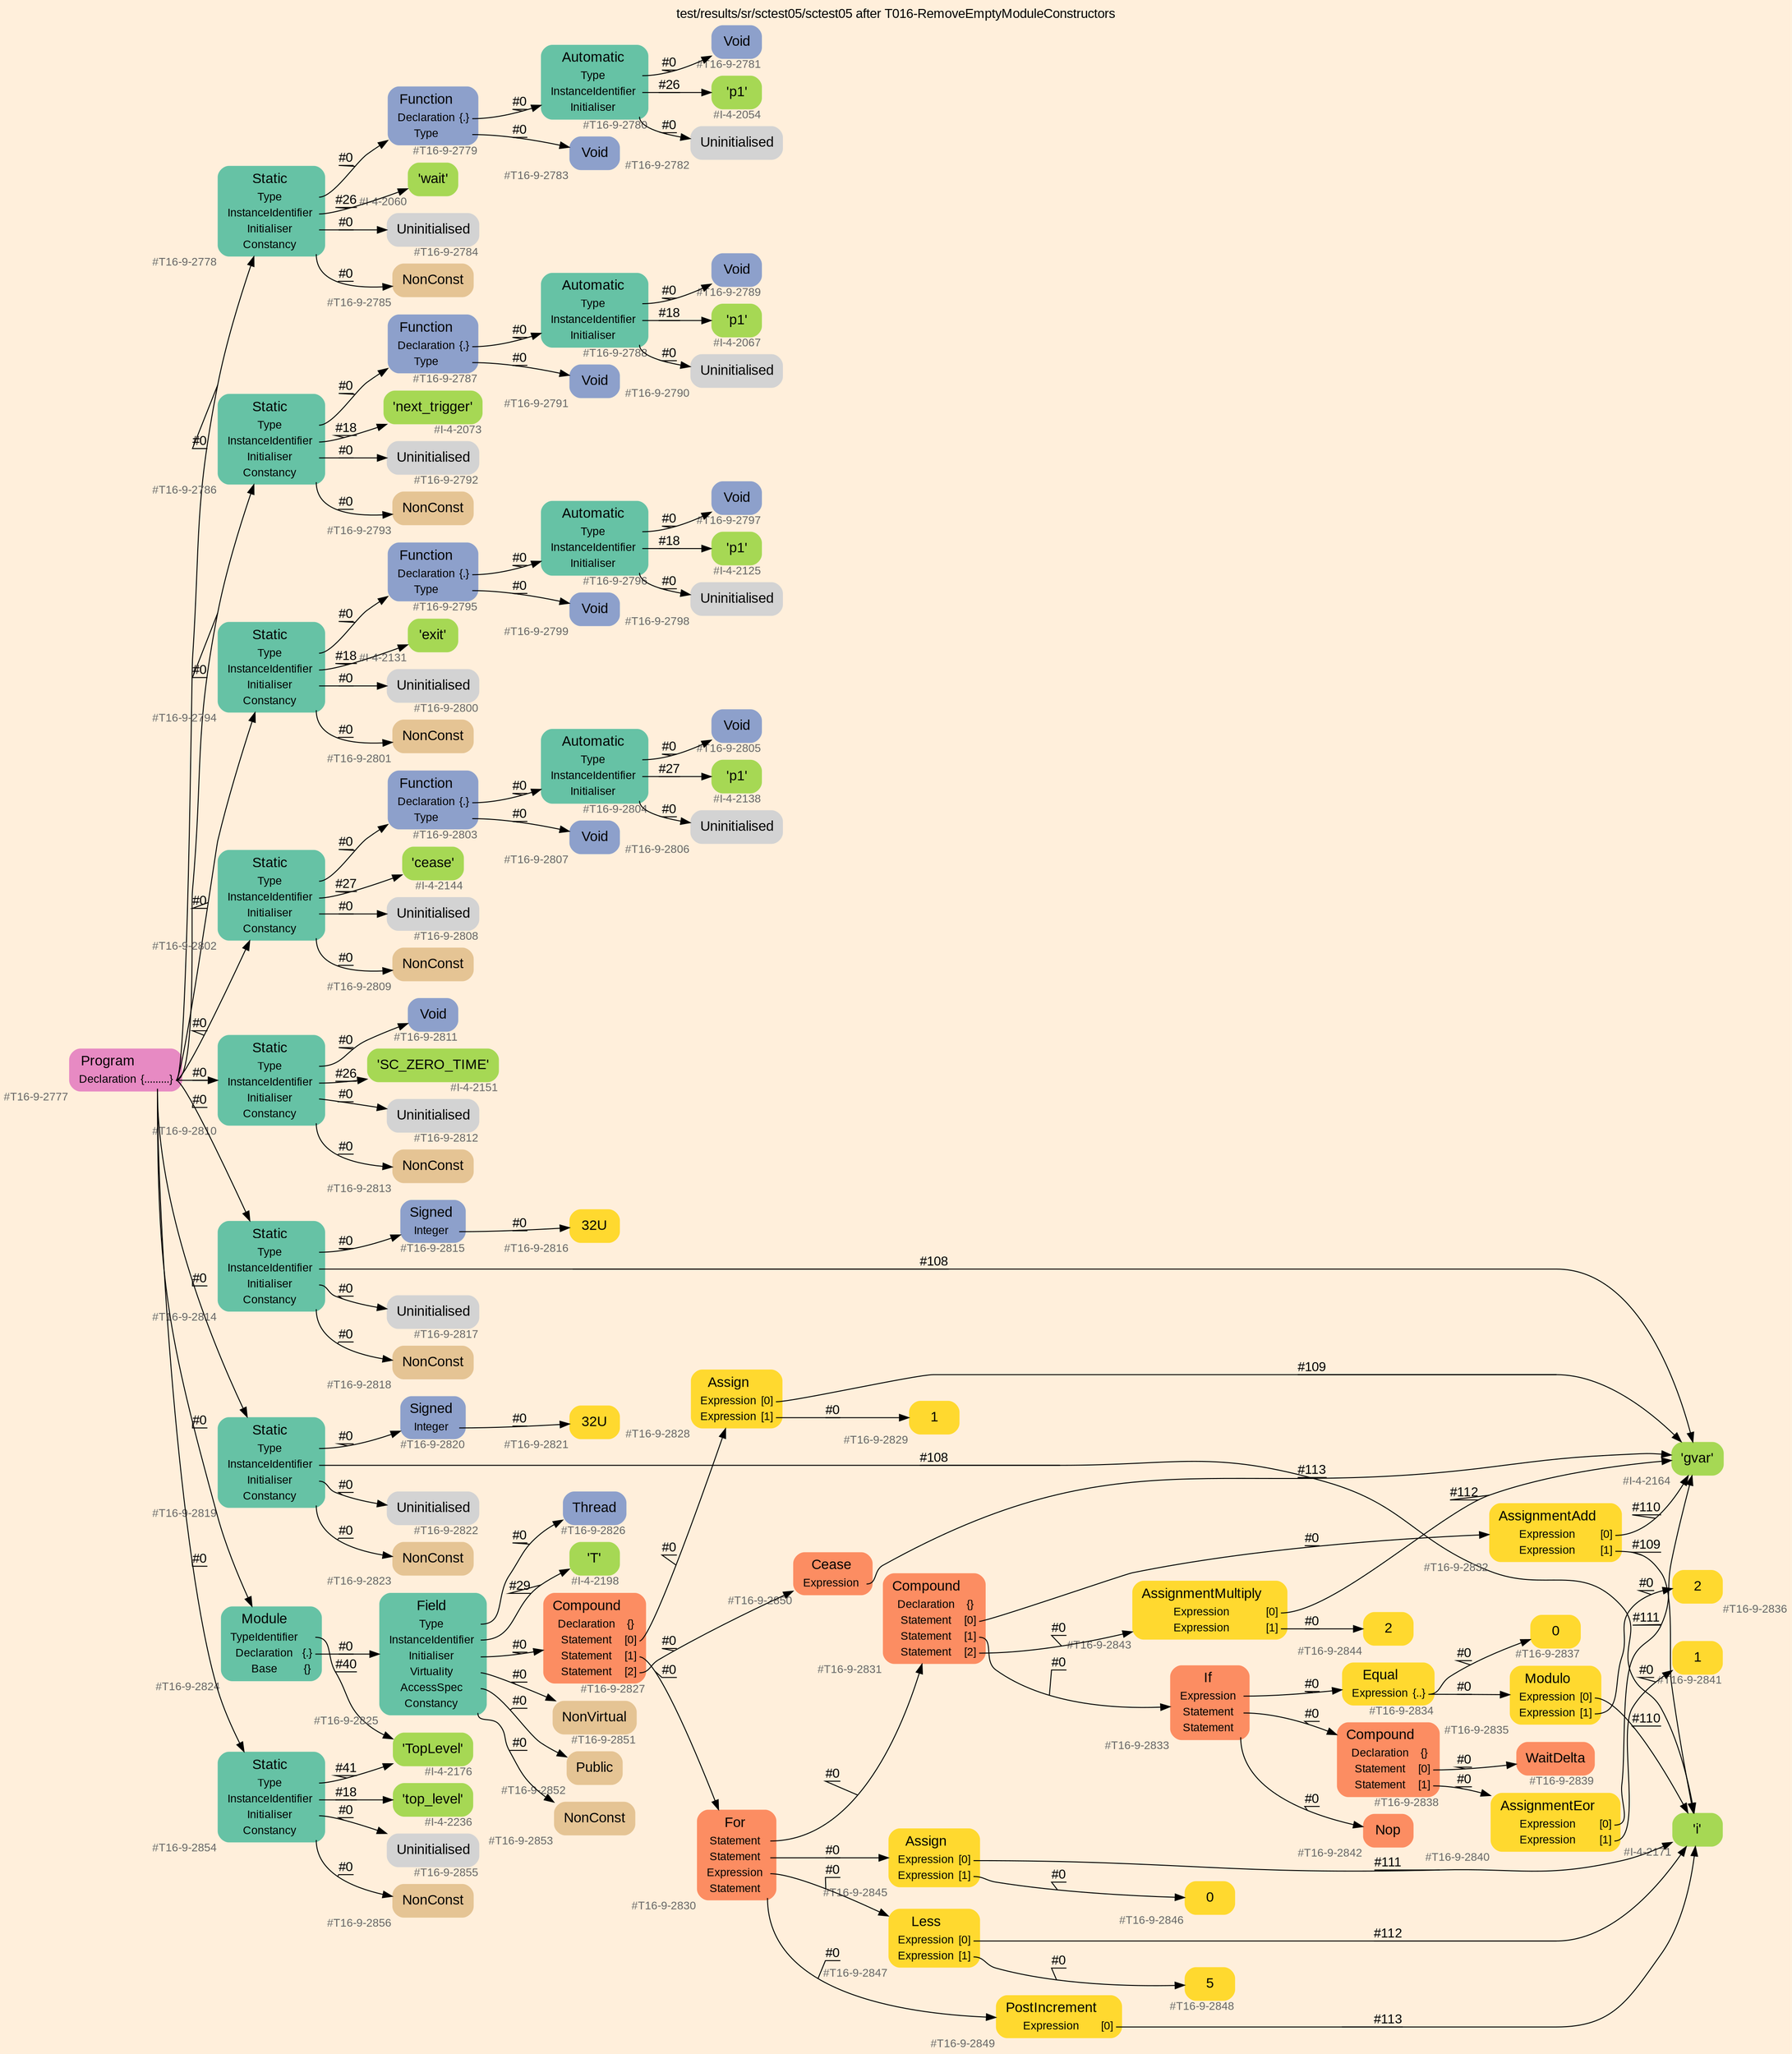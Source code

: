 digraph "test/results/sr/sctest05/sctest05 after T016-RemoveEmptyModuleConstructors" {
label = "test/results/sr/sctest05/sctest05 after T016-RemoveEmptyModuleConstructors"
labelloc = t
graph [
    rankdir = "LR"
    ranksep = 0.3
    bgcolor = antiquewhite1
    color = black
    fontcolor = black
    fontname = "Arial"
];
node [
    fontname = "Arial"
];
edge [
    fontname = "Arial"
];

// -------------------- node figure --------------------
// -------- block #T16-9-2777 ----------
"#T16-9-2777" [
    fillcolor = "/set28/4"
    xlabel = "#T16-9-2777"
    fontsize = "12"
    fontcolor = grey40
    shape = "plaintext"
    label = <<TABLE BORDER="0" CELLBORDER="0" CELLSPACING="0">
     <TR><TD><FONT COLOR="black" POINT-SIZE="15">Program</FONT></TD></TR>
     <TR><TD><FONT COLOR="black" POINT-SIZE="12">Declaration</FONT></TD><TD PORT="port0"><FONT COLOR="black" POINT-SIZE="12">{.........}</FONT></TD></TR>
    </TABLE>>
    style = "rounded,filled"
];

// -------- block #T16-9-2778 ----------
"#T16-9-2778" [
    fillcolor = "/set28/1"
    xlabel = "#T16-9-2778"
    fontsize = "12"
    fontcolor = grey40
    shape = "plaintext"
    label = <<TABLE BORDER="0" CELLBORDER="0" CELLSPACING="0">
     <TR><TD><FONT COLOR="black" POINT-SIZE="15">Static</FONT></TD></TR>
     <TR><TD><FONT COLOR="black" POINT-SIZE="12">Type</FONT></TD><TD PORT="port0"></TD></TR>
     <TR><TD><FONT COLOR="black" POINT-SIZE="12">InstanceIdentifier</FONT></TD><TD PORT="port1"></TD></TR>
     <TR><TD><FONT COLOR="black" POINT-SIZE="12">Initialiser</FONT></TD><TD PORT="port2"></TD></TR>
     <TR><TD><FONT COLOR="black" POINT-SIZE="12">Constancy</FONT></TD><TD PORT="port3"></TD></TR>
    </TABLE>>
    style = "rounded,filled"
];

// -------- block #T16-9-2779 ----------
"#T16-9-2779" [
    fillcolor = "/set28/3"
    xlabel = "#T16-9-2779"
    fontsize = "12"
    fontcolor = grey40
    shape = "plaintext"
    label = <<TABLE BORDER="0" CELLBORDER="0" CELLSPACING="0">
     <TR><TD><FONT COLOR="black" POINT-SIZE="15">Function</FONT></TD></TR>
     <TR><TD><FONT COLOR="black" POINT-SIZE="12">Declaration</FONT></TD><TD PORT="port0"><FONT COLOR="black" POINT-SIZE="12">{.}</FONT></TD></TR>
     <TR><TD><FONT COLOR="black" POINT-SIZE="12">Type</FONT></TD><TD PORT="port1"></TD></TR>
    </TABLE>>
    style = "rounded,filled"
];

// -------- block #T16-9-2780 ----------
"#T16-9-2780" [
    fillcolor = "/set28/1"
    xlabel = "#T16-9-2780"
    fontsize = "12"
    fontcolor = grey40
    shape = "plaintext"
    label = <<TABLE BORDER="0" CELLBORDER="0" CELLSPACING="0">
     <TR><TD><FONT COLOR="black" POINT-SIZE="15">Automatic</FONT></TD></TR>
     <TR><TD><FONT COLOR="black" POINT-SIZE="12">Type</FONT></TD><TD PORT="port0"></TD></TR>
     <TR><TD><FONT COLOR="black" POINT-SIZE="12">InstanceIdentifier</FONT></TD><TD PORT="port1"></TD></TR>
     <TR><TD><FONT COLOR="black" POINT-SIZE="12">Initialiser</FONT></TD><TD PORT="port2"></TD></TR>
    </TABLE>>
    style = "rounded,filled"
];

// -------- block #T16-9-2781 ----------
"#T16-9-2781" [
    fillcolor = "/set28/3"
    xlabel = "#T16-9-2781"
    fontsize = "12"
    fontcolor = grey40
    shape = "plaintext"
    label = <<TABLE BORDER="0" CELLBORDER="0" CELLSPACING="0">
     <TR><TD><FONT COLOR="black" POINT-SIZE="15">Void</FONT></TD></TR>
    </TABLE>>
    style = "rounded,filled"
];

// -------- block #I-4-2054 ----------
"#I-4-2054" [
    fillcolor = "/set28/5"
    xlabel = "#I-4-2054"
    fontsize = "12"
    fontcolor = grey40
    shape = "plaintext"
    label = <<TABLE BORDER="0" CELLBORDER="0" CELLSPACING="0">
     <TR><TD><FONT COLOR="black" POINT-SIZE="15">'p1'</FONT></TD></TR>
    </TABLE>>
    style = "rounded,filled"
];

// -------- block #T16-9-2782 ----------
"#T16-9-2782" [
    xlabel = "#T16-9-2782"
    fontsize = "12"
    fontcolor = grey40
    shape = "plaintext"
    label = <<TABLE BORDER="0" CELLBORDER="0" CELLSPACING="0">
     <TR><TD><FONT COLOR="black" POINT-SIZE="15">Uninitialised</FONT></TD></TR>
    </TABLE>>
    style = "rounded,filled"
];

// -------- block #T16-9-2783 ----------
"#T16-9-2783" [
    fillcolor = "/set28/3"
    xlabel = "#T16-9-2783"
    fontsize = "12"
    fontcolor = grey40
    shape = "plaintext"
    label = <<TABLE BORDER="0" CELLBORDER="0" CELLSPACING="0">
     <TR><TD><FONT COLOR="black" POINT-SIZE="15">Void</FONT></TD></TR>
    </TABLE>>
    style = "rounded,filled"
];

// -------- block #I-4-2060 ----------
"#I-4-2060" [
    fillcolor = "/set28/5"
    xlabel = "#I-4-2060"
    fontsize = "12"
    fontcolor = grey40
    shape = "plaintext"
    label = <<TABLE BORDER="0" CELLBORDER="0" CELLSPACING="0">
     <TR><TD><FONT COLOR="black" POINT-SIZE="15">'wait'</FONT></TD></TR>
    </TABLE>>
    style = "rounded,filled"
];

// -------- block #T16-9-2784 ----------
"#T16-9-2784" [
    xlabel = "#T16-9-2784"
    fontsize = "12"
    fontcolor = grey40
    shape = "plaintext"
    label = <<TABLE BORDER="0" CELLBORDER="0" CELLSPACING="0">
     <TR><TD><FONT COLOR="black" POINT-SIZE="15">Uninitialised</FONT></TD></TR>
    </TABLE>>
    style = "rounded,filled"
];

// -------- block #T16-9-2785 ----------
"#T16-9-2785" [
    fillcolor = "/set28/7"
    xlabel = "#T16-9-2785"
    fontsize = "12"
    fontcolor = grey40
    shape = "plaintext"
    label = <<TABLE BORDER="0" CELLBORDER="0" CELLSPACING="0">
     <TR><TD><FONT COLOR="black" POINT-SIZE="15">NonConst</FONT></TD></TR>
    </TABLE>>
    style = "rounded,filled"
];

// -------- block #T16-9-2786 ----------
"#T16-9-2786" [
    fillcolor = "/set28/1"
    xlabel = "#T16-9-2786"
    fontsize = "12"
    fontcolor = grey40
    shape = "plaintext"
    label = <<TABLE BORDER="0" CELLBORDER="0" CELLSPACING="0">
     <TR><TD><FONT COLOR="black" POINT-SIZE="15">Static</FONT></TD></TR>
     <TR><TD><FONT COLOR="black" POINT-SIZE="12">Type</FONT></TD><TD PORT="port0"></TD></TR>
     <TR><TD><FONT COLOR="black" POINT-SIZE="12">InstanceIdentifier</FONT></TD><TD PORT="port1"></TD></TR>
     <TR><TD><FONT COLOR="black" POINT-SIZE="12">Initialiser</FONT></TD><TD PORT="port2"></TD></TR>
     <TR><TD><FONT COLOR="black" POINT-SIZE="12">Constancy</FONT></TD><TD PORT="port3"></TD></TR>
    </TABLE>>
    style = "rounded,filled"
];

// -------- block #T16-9-2787 ----------
"#T16-9-2787" [
    fillcolor = "/set28/3"
    xlabel = "#T16-9-2787"
    fontsize = "12"
    fontcolor = grey40
    shape = "plaintext"
    label = <<TABLE BORDER="0" CELLBORDER="0" CELLSPACING="0">
     <TR><TD><FONT COLOR="black" POINT-SIZE="15">Function</FONT></TD></TR>
     <TR><TD><FONT COLOR="black" POINT-SIZE="12">Declaration</FONT></TD><TD PORT="port0"><FONT COLOR="black" POINT-SIZE="12">{.}</FONT></TD></TR>
     <TR><TD><FONT COLOR="black" POINT-SIZE="12">Type</FONT></TD><TD PORT="port1"></TD></TR>
    </TABLE>>
    style = "rounded,filled"
];

// -------- block #T16-9-2788 ----------
"#T16-9-2788" [
    fillcolor = "/set28/1"
    xlabel = "#T16-9-2788"
    fontsize = "12"
    fontcolor = grey40
    shape = "plaintext"
    label = <<TABLE BORDER="0" CELLBORDER="0" CELLSPACING="0">
     <TR><TD><FONT COLOR="black" POINT-SIZE="15">Automatic</FONT></TD></TR>
     <TR><TD><FONT COLOR="black" POINT-SIZE="12">Type</FONT></TD><TD PORT="port0"></TD></TR>
     <TR><TD><FONT COLOR="black" POINT-SIZE="12">InstanceIdentifier</FONT></TD><TD PORT="port1"></TD></TR>
     <TR><TD><FONT COLOR="black" POINT-SIZE="12">Initialiser</FONT></TD><TD PORT="port2"></TD></TR>
    </TABLE>>
    style = "rounded,filled"
];

// -------- block #T16-9-2789 ----------
"#T16-9-2789" [
    fillcolor = "/set28/3"
    xlabel = "#T16-9-2789"
    fontsize = "12"
    fontcolor = grey40
    shape = "plaintext"
    label = <<TABLE BORDER="0" CELLBORDER="0" CELLSPACING="0">
     <TR><TD><FONT COLOR="black" POINT-SIZE="15">Void</FONT></TD></TR>
    </TABLE>>
    style = "rounded,filled"
];

// -------- block #I-4-2067 ----------
"#I-4-2067" [
    fillcolor = "/set28/5"
    xlabel = "#I-4-2067"
    fontsize = "12"
    fontcolor = grey40
    shape = "plaintext"
    label = <<TABLE BORDER="0" CELLBORDER="0" CELLSPACING="0">
     <TR><TD><FONT COLOR="black" POINT-SIZE="15">'p1'</FONT></TD></TR>
    </TABLE>>
    style = "rounded,filled"
];

// -------- block #T16-9-2790 ----------
"#T16-9-2790" [
    xlabel = "#T16-9-2790"
    fontsize = "12"
    fontcolor = grey40
    shape = "plaintext"
    label = <<TABLE BORDER="0" CELLBORDER="0" CELLSPACING="0">
     <TR><TD><FONT COLOR="black" POINT-SIZE="15">Uninitialised</FONT></TD></TR>
    </TABLE>>
    style = "rounded,filled"
];

// -------- block #T16-9-2791 ----------
"#T16-9-2791" [
    fillcolor = "/set28/3"
    xlabel = "#T16-9-2791"
    fontsize = "12"
    fontcolor = grey40
    shape = "plaintext"
    label = <<TABLE BORDER="0" CELLBORDER="0" CELLSPACING="0">
     <TR><TD><FONT COLOR="black" POINT-SIZE="15">Void</FONT></TD></TR>
    </TABLE>>
    style = "rounded,filled"
];

// -------- block #I-4-2073 ----------
"#I-4-2073" [
    fillcolor = "/set28/5"
    xlabel = "#I-4-2073"
    fontsize = "12"
    fontcolor = grey40
    shape = "plaintext"
    label = <<TABLE BORDER="0" CELLBORDER="0" CELLSPACING="0">
     <TR><TD><FONT COLOR="black" POINT-SIZE="15">'next_trigger'</FONT></TD></TR>
    </TABLE>>
    style = "rounded,filled"
];

// -------- block #T16-9-2792 ----------
"#T16-9-2792" [
    xlabel = "#T16-9-2792"
    fontsize = "12"
    fontcolor = grey40
    shape = "plaintext"
    label = <<TABLE BORDER="0" CELLBORDER="0" CELLSPACING="0">
     <TR><TD><FONT COLOR="black" POINT-SIZE="15">Uninitialised</FONT></TD></TR>
    </TABLE>>
    style = "rounded,filled"
];

// -------- block #T16-9-2793 ----------
"#T16-9-2793" [
    fillcolor = "/set28/7"
    xlabel = "#T16-9-2793"
    fontsize = "12"
    fontcolor = grey40
    shape = "plaintext"
    label = <<TABLE BORDER="0" CELLBORDER="0" CELLSPACING="0">
     <TR><TD><FONT COLOR="black" POINT-SIZE="15">NonConst</FONT></TD></TR>
    </TABLE>>
    style = "rounded,filled"
];

// -------- block #T16-9-2794 ----------
"#T16-9-2794" [
    fillcolor = "/set28/1"
    xlabel = "#T16-9-2794"
    fontsize = "12"
    fontcolor = grey40
    shape = "plaintext"
    label = <<TABLE BORDER="0" CELLBORDER="0" CELLSPACING="0">
     <TR><TD><FONT COLOR="black" POINT-SIZE="15">Static</FONT></TD></TR>
     <TR><TD><FONT COLOR="black" POINT-SIZE="12">Type</FONT></TD><TD PORT="port0"></TD></TR>
     <TR><TD><FONT COLOR="black" POINT-SIZE="12">InstanceIdentifier</FONT></TD><TD PORT="port1"></TD></TR>
     <TR><TD><FONT COLOR="black" POINT-SIZE="12">Initialiser</FONT></TD><TD PORT="port2"></TD></TR>
     <TR><TD><FONT COLOR="black" POINT-SIZE="12">Constancy</FONT></TD><TD PORT="port3"></TD></TR>
    </TABLE>>
    style = "rounded,filled"
];

// -------- block #T16-9-2795 ----------
"#T16-9-2795" [
    fillcolor = "/set28/3"
    xlabel = "#T16-9-2795"
    fontsize = "12"
    fontcolor = grey40
    shape = "plaintext"
    label = <<TABLE BORDER="0" CELLBORDER="0" CELLSPACING="0">
     <TR><TD><FONT COLOR="black" POINT-SIZE="15">Function</FONT></TD></TR>
     <TR><TD><FONT COLOR="black" POINT-SIZE="12">Declaration</FONT></TD><TD PORT="port0"><FONT COLOR="black" POINT-SIZE="12">{.}</FONT></TD></TR>
     <TR><TD><FONT COLOR="black" POINT-SIZE="12">Type</FONT></TD><TD PORT="port1"></TD></TR>
    </TABLE>>
    style = "rounded,filled"
];

// -------- block #T16-9-2796 ----------
"#T16-9-2796" [
    fillcolor = "/set28/1"
    xlabel = "#T16-9-2796"
    fontsize = "12"
    fontcolor = grey40
    shape = "plaintext"
    label = <<TABLE BORDER="0" CELLBORDER="0" CELLSPACING="0">
     <TR><TD><FONT COLOR="black" POINT-SIZE="15">Automatic</FONT></TD></TR>
     <TR><TD><FONT COLOR="black" POINT-SIZE="12">Type</FONT></TD><TD PORT="port0"></TD></TR>
     <TR><TD><FONT COLOR="black" POINT-SIZE="12">InstanceIdentifier</FONT></TD><TD PORT="port1"></TD></TR>
     <TR><TD><FONT COLOR="black" POINT-SIZE="12">Initialiser</FONT></TD><TD PORT="port2"></TD></TR>
    </TABLE>>
    style = "rounded,filled"
];

// -------- block #T16-9-2797 ----------
"#T16-9-2797" [
    fillcolor = "/set28/3"
    xlabel = "#T16-9-2797"
    fontsize = "12"
    fontcolor = grey40
    shape = "plaintext"
    label = <<TABLE BORDER="0" CELLBORDER="0" CELLSPACING="0">
     <TR><TD><FONT COLOR="black" POINT-SIZE="15">Void</FONT></TD></TR>
    </TABLE>>
    style = "rounded,filled"
];

// -------- block #I-4-2125 ----------
"#I-4-2125" [
    fillcolor = "/set28/5"
    xlabel = "#I-4-2125"
    fontsize = "12"
    fontcolor = grey40
    shape = "plaintext"
    label = <<TABLE BORDER="0" CELLBORDER="0" CELLSPACING="0">
     <TR><TD><FONT COLOR="black" POINT-SIZE="15">'p1'</FONT></TD></TR>
    </TABLE>>
    style = "rounded,filled"
];

// -------- block #T16-9-2798 ----------
"#T16-9-2798" [
    xlabel = "#T16-9-2798"
    fontsize = "12"
    fontcolor = grey40
    shape = "plaintext"
    label = <<TABLE BORDER="0" CELLBORDER="0" CELLSPACING="0">
     <TR><TD><FONT COLOR="black" POINT-SIZE="15">Uninitialised</FONT></TD></TR>
    </TABLE>>
    style = "rounded,filled"
];

// -------- block #T16-9-2799 ----------
"#T16-9-2799" [
    fillcolor = "/set28/3"
    xlabel = "#T16-9-2799"
    fontsize = "12"
    fontcolor = grey40
    shape = "plaintext"
    label = <<TABLE BORDER="0" CELLBORDER="0" CELLSPACING="0">
     <TR><TD><FONT COLOR="black" POINT-SIZE="15">Void</FONT></TD></TR>
    </TABLE>>
    style = "rounded,filled"
];

// -------- block #I-4-2131 ----------
"#I-4-2131" [
    fillcolor = "/set28/5"
    xlabel = "#I-4-2131"
    fontsize = "12"
    fontcolor = grey40
    shape = "plaintext"
    label = <<TABLE BORDER="0" CELLBORDER="0" CELLSPACING="0">
     <TR><TD><FONT COLOR="black" POINT-SIZE="15">'exit'</FONT></TD></TR>
    </TABLE>>
    style = "rounded,filled"
];

// -------- block #T16-9-2800 ----------
"#T16-9-2800" [
    xlabel = "#T16-9-2800"
    fontsize = "12"
    fontcolor = grey40
    shape = "plaintext"
    label = <<TABLE BORDER="0" CELLBORDER="0" CELLSPACING="0">
     <TR><TD><FONT COLOR="black" POINT-SIZE="15">Uninitialised</FONT></TD></TR>
    </TABLE>>
    style = "rounded,filled"
];

// -------- block #T16-9-2801 ----------
"#T16-9-2801" [
    fillcolor = "/set28/7"
    xlabel = "#T16-9-2801"
    fontsize = "12"
    fontcolor = grey40
    shape = "plaintext"
    label = <<TABLE BORDER="0" CELLBORDER="0" CELLSPACING="0">
     <TR><TD><FONT COLOR="black" POINT-SIZE="15">NonConst</FONT></TD></TR>
    </TABLE>>
    style = "rounded,filled"
];

// -------- block #T16-9-2802 ----------
"#T16-9-2802" [
    fillcolor = "/set28/1"
    xlabel = "#T16-9-2802"
    fontsize = "12"
    fontcolor = grey40
    shape = "plaintext"
    label = <<TABLE BORDER="0" CELLBORDER="0" CELLSPACING="0">
     <TR><TD><FONT COLOR="black" POINT-SIZE="15">Static</FONT></TD></TR>
     <TR><TD><FONT COLOR="black" POINT-SIZE="12">Type</FONT></TD><TD PORT="port0"></TD></TR>
     <TR><TD><FONT COLOR="black" POINT-SIZE="12">InstanceIdentifier</FONT></TD><TD PORT="port1"></TD></TR>
     <TR><TD><FONT COLOR="black" POINT-SIZE="12">Initialiser</FONT></TD><TD PORT="port2"></TD></TR>
     <TR><TD><FONT COLOR="black" POINT-SIZE="12">Constancy</FONT></TD><TD PORT="port3"></TD></TR>
    </TABLE>>
    style = "rounded,filled"
];

// -------- block #T16-9-2803 ----------
"#T16-9-2803" [
    fillcolor = "/set28/3"
    xlabel = "#T16-9-2803"
    fontsize = "12"
    fontcolor = grey40
    shape = "plaintext"
    label = <<TABLE BORDER="0" CELLBORDER="0" CELLSPACING="0">
     <TR><TD><FONT COLOR="black" POINT-SIZE="15">Function</FONT></TD></TR>
     <TR><TD><FONT COLOR="black" POINT-SIZE="12">Declaration</FONT></TD><TD PORT="port0"><FONT COLOR="black" POINT-SIZE="12">{.}</FONT></TD></TR>
     <TR><TD><FONT COLOR="black" POINT-SIZE="12">Type</FONT></TD><TD PORT="port1"></TD></TR>
    </TABLE>>
    style = "rounded,filled"
];

// -------- block #T16-9-2804 ----------
"#T16-9-2804" [
    fillcolor = "/set28/1"
    xlabel = "#T16-9-2804"
    fontsize = "12"
    fontcolor = grey40
    shape = "plaintext"
    label = <<TABLE BORDER="0" CELLBORDER="0" CELLSPACING="0">
     <TR><TD><FONT COLOR="black" POINT-SIZE="15">Automatic</FONT></TD></TR>
     <TR><TD><FONT COLOR="black" POINT-SIZE="12">Type</FONT></TD><TD PORT="port0"></TD></TR>
     <TR><TD><FONT COLOR="black" POINT-SIZE="12">InstanceIdentifier</FONT></TD><TD PORT="port1"></TD></TR>
     <TR><TD><FONT COLOR="black" POINT-SIZE="12">Initialiser</FONT></TD><TD PORT="port2"></TD></TR>
    </TABLE>>
    style = "rounded,filled"
];

// -------- block #T16-9-2805 ----------
"#T16-9-2805" [
    fillcolor = "/set28/3"
    xlabel = "#T16-9-2805"
    fontsize = "12"
    fontcolor = grey40
    shape = "plaintext"
    label = <<TABLE BORDER="0" CELLBORDER="0" CELLSPACING="0">
     <TR><TD><FONT COLOR="black" POINT-SIZE="15">Void</FONT></TD></TR>
    </TABLE>>
    style = "rounded,filled"
];

// -------- block #I-4-2138 ----------
"#I-4-2138" [
    fillcolor = "/set28/5"
    xlabel = "#I-4-2138"
    fontsize = "12"
    fontcolor = grey40
    shape = "plaintext"
    label = <<TABLE BORDER="0" CELLBORDER="0" CELLSPACING="0">
     <TR><TD><FONT COLOR="black" POINT-SIZE="15">'p1'</FONT></TD></TR>
    </TABLE>>
    style = "rounded,filled"
];

// -------- block #T16-9-2806 ----------
"#T16-9-2806" [
    xlabel = "#T16-9-2806"
    fontsize = "12"
    fontcolor = grey40
    shape = "plaintext"
    label = <<TABLE BORDER="0" CELLBORDER="0" CELLSPACING="0">
     <TR><TD><FONT COLOR="black" POINT-SIZE="15">Uninitialised</FONT></TD></TR>
    </TABLE>>
    style = "rounded,filled"
];

// -------- block #T16-9-2807 ----------
"#T16-9-2807" [
    fillcolor = "/set28/3"
    xlabel = "#T16-9-2807"
    fontsize = "12"
    fontcolor = grey40
    shape = "plaintext"
    label = <<TABLE BORDER="0" CELLBORDER="0" CELLSPACING="0">
     <TR><TD><FONT COLOR="black" POINT-SIZE="15">Void</FONT></TD></TR>
    </TABLE>>
    style = "rounded,filled"
];

// -------- block #I-4-2144 ----------
"#I-4-2144" [
    fillcolor = "/set28/5"
    xlabel = "#I-4-2144"
    fontsize = "12"
    fontcolor = grey40
    shape = "plaintext"
    label = <<TABLE BORDER="0" CELLBORDER="0" CELLSPACING="0">
     <TR><TD><FONT COLOR="black" POINT-SIZE="15">'cease'</FONT></TD></TR>
    </TABLE>>
    style = "rounded,filled"
];

// -------- block #T16-9-2808 ----------
"#T16-9-2808" [
    xlabel = "#T16-9-2808"
    fontsize = "12"
    fontcolor = grey40
    shape = "plaintext"
    label = <<TABLE BORDER="0" CELLBORDER="0" CELLSPACING="0">
     <TR><TD><FONT COLOR="black" POINT-SIZE="15">Uninitialised</FONT></TD></TR>
    </TABLE>>
    style = "rounded,filled"
];

// -------- block #T16-9-2809 ----------
"#T16-9-2809" [
    fillcolor = "/set28/7"
    xlabel = "#T16-9-2809"
    fontsize = "12"
    fontcolor = grey40
    shape = "plaintext"
    label = <<TABLE BORDER="0" CELLBORDER="0" CELLSPACING="0">
     <TR><TD><FONT COLOR="black" POINT-SIZE="15">NonConst</FONT></TD></TR>
    </TABLE>>
    style = "rounded,filled"
];

// -------- block #T16-9-2810 ----------
"#T16-9-2810" [
    fillcolor = "/set28/1"
    xlabel = "#T16-9-2810"
    fontsize = "12"
    fontcolor = grey40
    shape = "plaintext"
    label = <<TABLE BORDER="0" CELLBORDER="0" CELLSPACING="0">
     <TR><TD><FONT COLOR="black" POINT-SIZE="15">Static</FONT></TD></TR>
     <TR><TD><FONT COLOR="black" POINT-SIZE="12">Type</FONT></TD><TD PORT="port0"></TD></TR>
     <TR><TD><FONT COLOR="black" POINT-SIZE="12">InstanceIdentifier</FONT></TD><TD PORT="port1"></TD></TR>
     <TR><TD><FONT COLOR="black" POINT-SIZE="12">Initialiser</FONT></TD><TD PORT="port2"></TD></TR>
     <TR><TD><FONT COLOR="black" POINT-SIZE="12">Constancy</FONT></TD><TD PORT="port3"></TD></TR>
    </TABLE>>
    style = "rounded,filled"
];

// -------- block #T16-9-2811 ----------
"#T16-9-2811" [
    fillcolor = "/set28/3"
    xlabel = "#T16-9-2811"
    fontsize = "12"
    fontcolor = grey40
    shape = "plaintext"
    label = <<TABLE BORDER="0" CELLBORDER="0" CELLSPACING="0">
     <TR><TD><FONT COLOR="black" POINT-SIZE="15">Void</FONT></TD></TR>
    </TABLE>>
    style = "rounded,filled"
];

// -------- block #I-4-2151 ----------
"#I-4-2151" [
    fillcolor = "/set28/5"
    xlabel = "#I-4-2151"
    fontsize = "12"
    fontcolor = grey40
    shape = "plaintext"
    label = <<TABLE BORDER="0" CELLBORDER="0" CELLSPACING="0">
     <TR><TD><FONT COLOR="black" POINT-SIZE="15">'SC_ZERO_TIME'</FONT></TD></TR>
    </TABLE>>
    style = "rounded,filled"
];

// -------- block #T16-9-2812 ----------
"#T16-9-2812" [
    xlabel = "#T16-9-2812"
    fontsize = "12"
    fontcolor = grey40
    shape = "plaintext"
    label = <<TABLE BORDER="0" CELLBORDER="0" CELLSPACING="0">
     <TR><TD><FONT COLOR="black" POINT-SIZE="15">Uninitialised</FONT></TD></TR>
    </TABLE>>
    style = "rounded,filled"
];

// -------- block #T16-9-2813 ----------
"#T16-9-2813" [
    fillcolor = "/set28/7"
    xlabel = "#T16-9-2813"
    fontsize = "12"
    fontcolor = grey40
    shape = "plaintext"
    label = <<TABLE BORDER="0" CELLBORDER="0" CELLSPACING="0">
     <TR><TD><FONT COLOR="black" POINT-SIZE="15">NonConst</FONT></TD></TR>
    </TABLE>>
    style = "rounded,filled"
];

// -------- block #T16-9-2814 ----------
"#T16-9-2814" [
    fillcolor = "/set28/1"
    xlabel = "#T16-9-2814"
    fontsize = "12"
    fontcolor = grey40
    shape = "plaintext"
    label = <<TABLE BORDER="0" CELLBORDER="0" CELLSPACING="0">
     <TR><TD><FONT COLOR="black" POINT-SIZE="15">Static</FONT></TD></TR>
     <TR><TD><FONT COLOR="black" POINT-SIZE="12">Type</FONT></TD><TD PORT="port0"></TD></TR>
     <TR><TD><FONT COLOR="black" POINT-SIZE="12">InstanceIdentifier</FONT></TD><TD PORT="port1"></TD></TR>
     <TR><TD><FONT COLOR="black" POINT-SIZE="12">Initialiser</FONT></TD><TD PORT="port2"></TD></TR>
     <TR><TD><FONT COLOR="black" POINT-SIZE="12">Constancy</FONT></TD><TD PORT="port3"></TD></TR>
    </TABLE>>
    style = "rounded,filled"
];

// -------- block #T16-9-2815 ----------
"#T16-9-2815" [
    fillcolor = "/set28/3"
    xlabel = "#T16-9-2815"
    fontsize = "12"
    fontcolor = grey40
    shape = "plaintext"
    label = <<TABLE BORDER="0" CELLBORDER="0" CELLSPACING="0">
     <TR><TD><FONT COLOR="black" POINT-SIZE="15">Signed</FONT></TD></TR>
     <TR><TD><FONT COLOR="black" POINT-SIZE="12">Integer</FONT></TD><TD PORT="port0"></TD></TR>
    </TABLE>>
    style = "rounded,filled"
];

// -------- block #T16-9-2816 ----------
"#T16-9-2816" [
    fillcolor = "/set28/6"
    xlabel = "#T16-9-2816"
    fontsize = "12"
    fontcolor = grey40
    shape = "plaintext"
    label = <<TABLE BORDER="0" CELLBORDER="0" CELLSPACING="0">
     <TR><TD><FONT COLOR="black" POINT-SIZE="15">32U</FONT></TD></TR>
    </TABLE>>
    style = "rounded,filled"
];

// -------- block #I-4-2164 ----------
"#I-4-2164" [
    fillcolor = "/set28/5"
    xlabel = "#I-4-2164"
    fontsize = "12"
    fontcolor = grey40
    shape = "plaintext"
    label = <<TABLE BORDER="0" CELLBORDER="0" CELLSPACING="0">
     <TR><TD><FONT COLOR="black" POINT-SIZE="15">'gvar'</FONT></TD></TR>
    </TABLE>>
    style = "rounded,filled"
];

// -------- block #T16-9-2817 ----------
"#T16-9-2817" [
    xlabel = "#T16-9-2817"
    fontsize = "12"
    fontcolor = grey40
    shape = "plaintext"
    label = <<TABLE BORDER="0" CELLBORDER="0" CELLSPACING="0">
     <TR><TD><FONT COLOR="black" POINT-SIZE="15">Uninitialised</FONT></TD></TR>
    </TABLE>>
    style = "rounded,filled"
];

// -------- block #T16-9-2818 ----------
"#T16-9-2818" [
    fillcolor = "/set28/7"
    xlabel = "#T16-9-2818"
    fontsize = "12"
    fontcolor = grey40
    shape = "plaintext"
    label = <<TABLE BORDER="0" CELLBORDER="0" CELLSPACING="0">
     <TR><TD><FONT COLOR="black" POINT-SIZE="15">NonConst</FONT></TD></TR>
    </TABLE>>
    style = "rounded,filled"
];

// -------- block #T16-9-2819 ----------
"#T16-9-2819" [
    fillcolor = "/set28/1"
    xlabel = "#T16-9-2819"
    fontsize = "12"
    fontcolor = grey40
    shape = "plaintext"
    label = <<TABLE BORDER="0" CELLBORDER="0" CELLSPACING="0">
     <TR><TD><FONT COLOR="black" POINT-SIZE="15">Static</FONT></TD></TR>
     <TR><TD><FONT COLOR="black" POINT-SIZE="12">Type</FONT></TD><TD PORT="port0"></TD></TR>
     <TR><TD><FONT COLOR="black" POINT-SIZE="12">InstanceIdentifier</FONT></TD><TD PORT="port1"></TD></TR>
     <TR><TD><FONT COLOR="black" POINT-SIZE="12">Initialiser</FONT></TD><TD PORT="port2"></TD></TR>
     <TR><TD><FONT COLOR="black" POINT-SIZE="12">Constancy</FONT></TD><TD PORT="port3"></TD></TR>
    </TABLE>>
    style = "rounded,filled"
];

// -------- block #T16-9-2820 ----------
"#T16-9-2820" [
    fillcolor = "/set28/3"
    xlabel = "#T16-9-2820"
    fontsize = "12"
    fontcolor = grey40
    shape = "plaintext"
    label = <<TABLE BORDER="0" CELLBORDER="0" CELLSPACING="0">
     <TR><TD><FONT COLOR="black" POINT-SIZE="15">Signed</FONT></TD></TR>
     <TR><TD><FONT COLOR="black" POINT-SIZE="12">Integer</FONT></TD><TD PORT="port0"></TD></TR>
    </TABLE>>
    style = "rounded,filled"
];

// -------- block #T16-9-2821 ----------
"#T16-9-2821" [
    fillcolor = "/set28/6"
    xlabel = "#T16-9-2821"
    fontsize = "12"
    fontcolor = grey40
    shape = "plaintext"
    label = <<TABLE BORDER="0" CELLBORDER="0" CELLSPACING="0">
     <TR><TD><FONT COLOR="black" POINT-SIZE="15">32U</FONT></TD></TR>
    </TABLE>>
    style = "rounded,filled"
];

// -------- block #I-4-2171 ----------
"#I-4-2171" [
    fillcolor = "/set28/5"
    xlabel = "#I-4-2171"
    fontsize = "12"
    fontcolor = grey40
    shape = "plaintext"
    label = <<TABLE BORDER="0" CELLBORDER="0" CELLSPACING="0">
     <TR><TD><FONT COLOR="black" POINT-SIZE="15">'i'</FONT></TD></TR>
    </TABLE>>
    style = "rounded,filled"
];

// -------- block #T16-9-2822 ----------
"#T16-9-2822" [
    xlabel = "#T16-9-2822"
    fontsize = "12"
    fontcolor = grey40
    shape = "plaintext"
    label = <<TABLE BORDER="0" CELLBORDER="0" CELLSPACING="0">
     <TR><TD><FONT COLOR="black" POINT-SIZE="15">Uninitialised</FONT></TD></TR>
    </TABLE>>
    style = "rounded,filled"
];

// -------- block #T16-9-2823 ----------
"#T16-9-2823" [
    fillcolor = "/set28/7"
    xlabel = "#T16-9-2823"
    fontsize = "12"
    fontcolor = grey40
    shape = "plaintext"
    label = <<TABLE BORDER="0" CELLBORDER="0" CELLSPACING="0">
     <TR><TD><FONT COLOR="black" POINT-SIZE="15">NonConst</FONT></TD></TR>
    </TABLE>>
    style = "rounded,filled"
];

// -------- block #T16-9-2824 ----------
"#T16-9-2824" [
    fillcolor = "/set28/1"
    xlabel = "#T16-9-2824"
    fontsize = "12"
    fontcolor = grey40
    shape = "plaintext"
    label = <<TABLE BORDER="0" CELLBORDER="0" CELLSPACING="0">
     <TR><TD><FONT COLOR="black" POINT-SIZE="15">Module</FONT></TD></TR>
     <TR><TD><FONT COLOR="black" POINT-SIZE="12">TypeIdentifier</FONT></TD><TD PORT="port0"></TD></TR>
     <TR><TD><FONT COLOR="black" POINT-SIZE="12">Declaration</FONT></TD><TD PORT="port1"><FONT COLOR="black" POINT-SIZE="12">{.}</FONT></TD></TR>
     <TR><TD><FONT COLOR="black" POINT-SIZE="12">Base</FONT></TD><TD PORT="port2"><FONT COLOR="black" POINT-SIZE="12">{}</FONT></TD></TR>
    </TABLE>>
    style = "rounded,filled"
];

// -------- block #I-4-2176 ----------
"#I-4-2176" [
    fillcolor = "/set28/5"
    xlabel = "#I-4-2176"
    fontsize = "12"
    fontcolor = grey40
    shape = "plaintext"
    label = <<TABLE BORDER="0" CELLBORDER="0" CELLSPACING="0">
     <TR><TD><FONT COLOR="black" POINT-SIZE="15">'TopLevel'</FONT></TD></TR>
    </TABLE>>
    style = "rounded,filled"
];

// -------- block #T16-9-2825 ----------
"#T16-9-2825" [
    fillcolor = "/set28/1"
    xlabel = "#T16-9-2825"
    fontsize = "12"
    fontcolor = grey40
    shape = "plaintext"
    label = <<TABLE BORDER="0" CELLBORDER="0" CELLSPACING="0">
     <TR><TD><FONT COLOR="black" POINT-SIZE="15">Field</FONT></TD></TR>
     <TR><TD><FONT COLOR="black" POINT-SIZE="12">Type</FONT></TD><TD PORT="port0"></TD></TR>
     <TR><TD><FONT COLOR="black" POINT-SIZE="12">InstanceIdentifier</FONT></TD><TD PORT="port1"></TD></TR>
     <TR><TD><FONT COLOR="black" POINT-SIZE="12">Initialiser</FONT></TD><TD PORT="port2"></TD></TR>
     <TR><TD><FONT COLOR="black" POINT-SIZE="12">Virtuality</FONT></TD><TD PORT="port3"></TD></TR>
     <TR><TD><FONT COLOR="black" POINT-SIZE="12">AccessSpec</FONT></TD><TD PORT="port4"></TD></TR>
     <TR><TD><FONT COLOR="black" POINT-SIZE="12">Constancy</FONT></TD><TD PORT="port5"></TD></TR>
    </TABLE>>
    style = "rounded,filled"
];

// -------- block #T16-9-2826 ----------
"#T16-9-2826" [
    fillcolor = "/set28/3"
    xlabel = "#T16-9-2826"
    fontsize = "12"
    fontcolor = grey40
    shape = "plaintext"
    label = <<TABLE BORDER="0" CELLBORDER="0" CELLSPACING="0">
     <TR><TD><FONT COLOR="black" POINT-SIZE="15">Thread</FONT></TD></TR>
    </TABLE>>
    style = "rounded,filled"
];

// -------- block #I-4-2198 ----------
"#I-4-2198" [
    fillcolor = "/set28/5"
    xlabel = "#I-4-2198"
    fontsize = "12"
    fontcolor = grey40
    shape = "plaintext"
    label = <<TABLE BORDER="0" CELLBORDER="0" CELLSPACING="0">
     <TR><TD><FONT COLOR="black" POINT-SIZE="15">'T'</FONT></TD></TR>
    </TABLE>>
    style = "rounded,filled"
];

// -------- block #T16-9-2827 ----------
"#T16-9-2827" [
    fillcolor = "/set28/2"
    xlabel = "#T16-9-2827"
    fontsize = "12"
    fontcolor = grey40
    shape = "plaintext"
    label = <<TABLE BORDER="0" CELLBORDER="0" CELLSPACING="0">
     <TR><TD><FONT COLOR="black" POINT-SIZE="15">Compound</FONT></TD></TR>
     <TR><TD><FONT COLOR="black" POINT-SIZE="12">Declaration</FONT></TD><TD PORT="port0"><FONT COLOR="black" POINT-SIZE="12">{}</FONT></TD></TR>
     <TR><TD><FONT COLOR="black" POINT-SIZE="12">Statement</FONT></TD><TD PORT="port1"><FONT COLOR="black" POINT-SIZE="12">[0]</FONT></TD></TR>
     <TR><TD><FONT COLOR="black" POINT-SIZE="12">Statement</FONT></TD><TD PORT="port2"><FONT COLOR="black" POINT-SIZE="12">[1]</FONT></TD></TR>
     <TR><TD><FONT COLOR="black" POINT-SIZE="12">Statement</FONT></TD><TD PORT="port3"><FONT COLOR="black" POINT-SIZE="12">[2]</FONT></TD></TR>
    </TABLE>>
    style = "rounded,filled"
];

// -------- block #T16-9-2828 ----------
"#T16-9-2828" [
    fillcolor = "/set28/6"
    xlabel = "#T16-9-2828"
    fontsize = "12"
    fontcolor = grey40
    shape = "plaintext"
    label = <<TABLE BORDER="0" CELLBORDER="0" CELLSPACING="0">
     <TR><TD><FONT COLOR="black" POINT-SIZE="15">Assign</FONT></TD></TR>
     <TR><TD><FONT COLOR="black" POINT-SIZE="12">Expression</FONT></TD><TD PORT="port0"><FONT COLOR="black" POINT-SIZE="12">[0]</FONT></TD></TR>
     <TR><TD><FONT COLOR="black" POINT-SIZE="12">Expression</FONT></TD><TD PORT="port1"><FONT COLOR="black" POINT-SIZE="12">[1]</FONT></TD></TR>
    </TABLE>>
    style = "rounded,filled"
];

// -------- block #T16-9-2829 ----------
"#T16-9-2829" [
    fillcolor = "/set28/6"
    xlabel = "#T16-9-2829"
    fontsize = "12"
    fontcolor = grey40
    shape = "plaintext"
    label = <<TABLE BORDER="0" CELLBORDER="0" CELLSPACING="0">
     <TR><TD><FONT COLOR="black" POINT-SIZE="15">1</FONT></TD></TR>
    </TABLE>>
    style = "rounded,filled"
];

// -------- block #T16-9-2830 ----------
"#T16-9-2830" [
    fillcolor = "/set28/2"
    xlabel = "#T16-9-2830"
    fontsize = "12"
    fontcolor = grey40
    shape = "plaintext"
    label = <<TABLE BORDER="0" CELLBORDER="0" CELLSPACING="0">
     <TR><TD><FONT COLOR="black" POINT-SIZE="15">For</FONT></TD></TR>
     <TR><TD><FONT COLOR="black" POINT-SIZE="12">Statement</FONT></TD><TD PORT="port0"></TD></TR>
     <TR><TD><FONT COLOR="black" POINT-SIZE="12">Statement</FONT></TD><TD PORT="port1"></TD></TR>
     <TR><TD><FONT COLOR="black" POINT-SIZE="12">Expression</FONT></TD><TD PORT="port2"></TD></TR>
     <TR><TD><FONT COLOR="black" POINT-SIZE="12">Statement</FONT></TD><TD PORT="port3"></TD></TR>
    </TABLE>>
    style = "rounded,filled"
];

// -------- block #T16-9-2831 ----------
"#T16-9-2831" [
    fillcolor = "/set28/2"
    xlabel = "#T16-9-2831"
    fontsize = "12"
    fontcolor = grey40
    shape = "plaintext"
    label = <<TABLE BORDER="0" CELLBORDER="0" CELLSPACING="0">
     <TR><TD><FONT COLOR="black" POINT-SIZE="15">Compound</FONT></TD></TR>
     <TR><TD><FONT COLOR="black" POINT-SIZE="12">Declaration</FONT></TD><TD PORT="port0"><FONT COLOR="black" POINT-SIZE="12">{}</FONT></TD></TR>
     <TR><TD><FONT COLOR="black" POINT-SIZE="12">Statement</FONT></TD><TD PORT="port1"><FONT COLOR="black" POINT-SIZE="12">[0]</FONT></TD></TR>
     <TR><TD><FONT COLOR="black" POINT-SIZE="12">Statement</FONT></TD><TD PORT="port2"><FONT COLOR="black" POINT-SIZE="12">[1]</FONT></TD></TR>
     <TR><TD><FONT COLOR="black" POINT-SIZE="12">Statement</FONT></TD><TD PORT="port3"><FONT COLOR="black" POINT-SIZE="12">[2]</FONT></TD></TR>
    </TABLE>>
    style = "rounded,filled"
];

// -------- block #T16-9-2832 ----------
"#T16-9-2832" [
    fillcolor = "/set28/6"
    xlabel = "#T16-9-2832"
    fontsize = "12"
    fontcolor = grey40
    shape = "plaintext"
    label = <<TABLE BORDER="0" CELLBORDER="0" CELLSPACING="0">
     <TR><TD><FONT COLOR="black" POINT-SIZE="15">AssignmentAdd</FONT></TD></TR>
     <TR><TD><FONT COLOR="black" POINT-SIZE="12">Expression</FONT></TD><TD PORT="port0"><FONT COLOR="black" POINT-SIZE="12">[0]</FONT></TD></TR>
     <TR><TD><FONT COLOR="black" POINT-SIZE="12">Expression</FONT></TD><TD PORT="port1"><FONT COLOR="black" POINT-SIZE="12">[1]</FONT></TD></TR>
    </TABLE>>
    style = "rounded,filled"
];

// -------- block #T16-9-2833 ----------
"#T16-9-2833" [
    fillcolor = "/set28/2"
    xlabel = "#T16-9-2833"
    fontsize = "12"
    fontcolor = grey40
    shape = "plaintext"
    label = <<TABLE BORDER="0" CELLBORDER="0" CELLSPACING="0">
     <TR><TD><FONT COLOR="black" POINT-SIZE="15">If</FONT></TD></TR>
     <TR><TD><FONT COLOR="black" POINT-SIZE="12">Expression</FONT></TD><TD PORT="port0"></TD></TR>
     <TR><TD><FONT COLOR="black" POINT-SIZE="12">Statement</FONT></TD><TD PORT="port1"></TD></TR>
     <TR><TD><FONT COLOR="black" POINT-SIZE="12">Statement</FONT></TD><TD PORT="port2"></TD></TR>
    </TABLE>>
    style = "rounded,filled"
];

// -------- block #T16-9-2834 ----------
"#T16-9-2834" [
    fillcolor = "/set28/6"
    xlabel = "#T16-9-2834"
    fontsize = "12"
    fontcolor = grey40
    shape = "plaintext"
    label = <<TABLE BORDER="0" CELLBORDER="0" CELLSPACING="0">
     <TR><TD><FONT COLOR="black" POINT-SIZE="15">Equal</FONT></TD></TR>
     <TR><TD><FONT COLOR="black" POINT-SIZE="12">Expression</FONT></TD><TD PORT="port0"><FONT COLOR="black" POINT-SIZE="12">{..}</FONT></TD></TR>
    </TABLE>>
    style = "rounded,filled"
];

// -------- block #T16-9-2835 ----------
"#T16-9-2835" [
    fillcolor = "/set28/6"
    xlabel = "#T16-9-2835"
    fontsize = "12"
    fontcolor = grey40
    shape = "plaintext"
    label = <<TABLE BORDER="0" CELLBORDER="0" CELLSPACING="0">
     <TR><TD><FONT COLOR="black" POINT-SIZE="15">Modulo</FONT></TD></TR>
     <TR><TD><FONT COLOR="black" POINT-SIZE="12">Expression</FONT></TD><TD PORT="port0"><FONT COLOR="black" POINT-SIZE="12">[0]</FONT></TD></TR>
     <TR><TD><FONT COLOR="black" POINT-SIZE="12">Expression</FONT></TD><TD PORT="port1"><FONT COLOR="black" POINT-SIZE="12">[1]</FONT></TD></TR>
    </TABLE>>
    style = "rounded,filled"
];

// -------- block #T16-9-2836 ----------
"#T16-9-2836" [
    fillcolor = "/set28/6"
    xlabel = "#T16-9-2836"
    fontsize = "12"
    fontcolor = grey40
    shape = "plaintext"
    label = <<TABLE BORDER="0" CELLBORDER="0" CELLSPACING="0">
     <TR><TD><FONT COLOR="black" POINT-SIZE="15">2</FONT></TD></TR>
    </TABLE>>
    style = "rounded,filled"
];

// -------- block #T16-9-2837 ----------
"#T16-9-2837" [
    fillcolor = "/set28/6"
    xlabel = "#T16-9-2837"
    fontsize = "12"
    fontcolor = grey40
    shape = "plaintext"
    label = <<TABLE BORDER="0" CELLBORDER="0" CELLSPACING="0">
     <TR><TD><FONT COLOR="black" POINT-SIZE="15">0</FONT></TD></TR>
    </TABLE>>
    style = "rounded,filled"
];

// -------- block #T16-9-2838 ----------
"#T16-9-2838" [
    fillcolor = "/set28/2"
    xlabel = "#T16-9-2838"
    fontsize = "12"
    fontcolor = grey40
    shape = "plaintext"
    label = <<TABLE BORDER="0" CELLBORDER="0" CELLSPACING="0">
     <TR><TD><FONT COLOR="black" POINT-SIZE="15">Compound</FONT></TD></TR>
     <TR><TD><FONT COLOR="black" POINT-SIZE="12">Declaration</FONT></TD><TD PORT="port0"><FONT COLOR="black" POINT-SIZE="12">{}</FONT></TD></TR>
     <TR><TD><FONT COLOR="black" POINT-SIZE="12">Statement</FONT></TD><TD PORT="port1"><FONT COLOR="black" POINT-SIZE="12">[0]</FONT></TD></TR>
     <TR><TD><FONT COLOR="black" POINT-SIZE="12">Statement</FONT></TD><TD PORT="port2"><FONT COLOR="black" POINT-SIZE="12">[1]</FONT></TD></TR>
    </TABLE>>
    style = "rounded,filled"
];

// -------- block #T16-9-2839 ----------
"#T16-9-2839" [
    fillcolor = "/set28/2"
    xlabel = "#T16-9-2839"
    fontsize = "12"
    fontcolor = grey40
    shape = "plaintext"
    label = <<TABLE BORDER="0" CELLBORDER="0" CELLSPACING="0">
     <TR><TD><FONT COLOR="black" POINT-SIZE="15">WaitDelta</FONT></TD></TR>
    </TABLE>>
    style = "rounded,filled"
];

// -------- block #T16-9-2840 ----------
"#T16-9-2840" [
    fillcolor = "/set28/6"
    xlabel = "#T16-9-2840"
    fontsize = "12"
    fontcolor = grey40
    shape = "plaintext"
    label = <<TABLE BORDER="0" CELLBORDER="0" CELLSPACING="0">
     <TR><TD><FONT COLOR="black" POINT-SIZE="15">AssignmentEor</FONT></TD></TR>
     <TR><TD><FONT COLOR="black" POINT-SIZE="12">Expression</FONT></TD><TD PORT="port0"><FONT COLOR="black" POINT-SIZE="12">[0]</FONT></TD></TR>
     <TR><TD><FONT COLOR="black" POINT-SIZE="12">Expression</FONT></TD><TD PORT="port1"><FONT COLOR="black" POINT-SIZE="12">[1]</FONT></TD></TR>
    </TABLE>>
    style = "rounded,filled"
];

// -------- block #T16-9-2841 ----------
"#T16-9-2841" [
    fillcolor = "/set28/6"
    xlabel = "#T16-9-2841"
    fontsize = "12"
    fontcolor = grey40
    shape = "plaintext"
    label = <<TABLE BORDER="0" CELLBORDER="0" CELLSPACING="0">
     <TR><TD><FONT COLOR="black" POINT-SIZE="15">1</FONT></TD></TR>
    </TABLE>>
    style = "rounded,filled"
];

// -------- block #T16-9-2842 ----------
"#T16-9-2842" [
    fillcolor = "/set28/2"
    xlabel = "#T16-9-2842"
    fontsize = "12"
    fontcolor = grey40
    shape = "plaintext"
    label = <<TABLE BORDER="0" CELLBORDER="0" CELLSPACING="0">
     <TR><TD><FONT COLOR="black" POINT-SIZE="15">Nop</FONT></TD></TR>
    </TABLE>>
    style = "rounded,filled"
];

// -------- block #T16-9-2843 ----------
"#T16-9-2843" [
    fillcolor = "/set28/6"
    xlabel = "#T16-9-2843"
    fontsize = "12"
    fontcolor = grey40
    shape = "plaintext"
    label = <<TABLE BORDER="0" CELLBORDER="0" CELLSPACING="0">
     <TR><TD><FONT COLOR="black" POINT-SIZE="15">AssignmentMultiply</FONT></TD></TR>
     <TR><TD><FONT COLOR="black" POINT-SIZE="12">Expression</FONT></TD><TD PORT="port0"><FONT COLOR="black" POINT-SIZE="12">[0]</FONT></TD></TR>
     <TR><TD><FONT COLOR="black" POINT-SIZE="12">Expression</FONT></TD><TD PORT="port1"><FONT COLOR="black" POINT-SIZE="12">[1]</FONT></TD></TR>
    </TABLE>>
    style = "rounded,filled"
];

// -------- block #T16-9-2844 ----------
"#T16-9-2844" [
    fillcolor = "/set28/6"
    xlabel = "#T16-9-2844"
    fontsize = "12"
    fontcolor = grey40
    shape = "plaintext"
    label = <<TABLE BORDER="0" CELLBORDER="0" CELLSPACING="0">
     <TR><TD><FONT COLOR="black" POINT-SIZE="15">2</FONT></TD></TR>
    </TABLE>>
    style = "rounded,filled"
];

// -------- block #T16-9-2845 ----------
"#T16-9-2845" [
    fillcolor = "/set28/6"
    xlabel = "#T16-9-2845"
    fontsize = "12"
    fontcolor = grey40
    shape = "plaintext"
    label = <<TABLE BORDER="0" CELLBORDER="0" CELLSPACING="0">
     <TR><TD><FONT COLOR="black" POINT-SIZE="15">Assign</FONT></TD></TR>
     <TR><TD><FONT COLOR="black" POINT-SIZE="12">Expression</FONT></TD><TD PORT="port0"><FONT COLOR="black" POINT-SIZE="12">[0]</FONT></TD></TR>
     <TR><TD><FONT COLOR="black" POINT-SIZE="12">Expression</FONT></TD><TD PORT="port1"><FONT COLOR="black" POINT-SIZE="12">[1]</FONT></TD></TR>
    </TABLE>>
    style = "rounded,filled"
];

// -------- block #T16-9-2846 ----------
"#T16-9-2846" [
    fillcolor = "/set28/6"
    xlabel = "#T16-9-2846"
    fontsize = "12"
    fontcolor = grey40
    shape = "plaintext"
    label = <<TABLE BORDER="0" CELLBORDER="0" CELLSPACING="0">
     <TR><TD><FONT COLOR="black" POINT-SIZE="15">0</FONT></TD></TR>
    </TABLE>>
    style = "rounded,filled"
];

// -------- block #T16-9-2847 ----------
"#T16-9-2847" [
    fillcolor = "/set28/6"
    xlabel = "#T16-9-2847"
    fontsize = "12"
    fontcolor = grey40
    shape = "plaintext"
    label = <<TABLE BORDER="0" CELLBORDER="0" CELLSPACING="0">
     <TR><TD><FONT COLOR="black" POINT-SIZE="15">Less</FONT></TD></TR>
     <TR><TD><FONT COLOR="black" POINT-SIZE="12">Expression</FONT></TD><TD PORT="port0"><FONT COLOR="black" POINT-SIZE="12">[0]</FONT></TD></TR>
     <TR><TD><FONT COLOR="black" POINT-SIZE="12">Expression</FONT></TD><TD PORT="port1"><FONT COLOR="black" POINT-SIZE="12">[1]</FONT></TD></TR>
    </TABLE>>
    style = "rounded,filled"
];

// -------- block #T16-9-2848 ----------
"#T16-9-2848" [
    fillcolor = "/set28/6"
    xlabel = "#T16-9-2848"
    fontsize = "12"
    fontcolor = grey40
    shape = "plaintext"
    label = <<TABLE BORDER="0" CELLBORDER="0" CELLSPACING="0">
     <TR><TD><FONT COLOR="black" POINT-SIZE="15">5</FONT></TD></TR>
    </TABLE>>
    style = "rounded,filled"
];

// -------- block #T16-9-2849 ----------
"#T16-9-2849" [
    fillcolor = "/set28/6"
    xlabel = "#T16-9-2849"
    fontsize = "12"
    fontcolor = grey40
    shape = "plaintext"
    label = <<TABLE BORDER="0" CELLBORDER="0" CELLSPACING="0">
     <TR><TD><FONT COLOR="black" POINT-SIZE="15">PostIncrement</FONT></TD></TR>
     <TR><TD><FONT COLOR="black" POINT-SIZE="12">Expression</FONT></TD><TD PORT="port0"><FONT COLOR="black" POINT-SIZE="12">[0]</FONT></TD></TR>
    </TABLE>>
    style = "rounded,filled"
];

// -------- block #T16-9-2850 ----------
"#T16-9-2850" [
    fillcolor = "/set28/2"
    xlabel = "#T16-9-2850"
    fontsize = "12"
    fontcolor = grey40
    shape = "plaintext"
    label = <<TABLE BORDER="0" CELLBORDER="0" CELLSPACING="0">
     <TR><TD><FONT COLOR="black" POINT-SIZE="15">Cease</FONT></TD></TR>
     <TR><TD><FONT COLOR="black" POINT-SIZE="12">Expression</FONT></TD><TD PORT="port0"></TD></TR>
    </TABLE>>
    style = "rounded,filled"
];

// -------- block #T16-9-2851 ----------
"#T16-9-2851" [
    fillcolor = "/set28/7"
    xlabel = "#T16-9-2851"
    fontsize = "12"
    fontcolor = grey40
    shape = "plaintext"
    label = <<TABLE BORDER="0" CELLBORDER="0" CELLSPACING="0">
     <TR><TD><FONT COLOR="black" POINT-SIZE="15">NonVirtual</FONT></TD></TR>
    </TABLE>>
    style = "rounded,filled"
];

// -------- block #T16-9-2852 ----------
"#T16-9-2852" [
    fillcolor = "/set28/7"
    xlabel = "#T16-9-2852"
    fontsize = "12"
    fontcolor = grey40
    shape = "plaintext"
    label = <<TABLE BORDER="0" CELLBORDER="0" CELLSPACING="0">
     <TR><TD><FONT COLOR="black" POINT-SIZE="15">Public</FONT></TD></TR>
    </TABLE>>
    style = "rounded,filled"
];

// -------- block #T16-9-2853 ----------
"#T16-9-2853" [
    fillcolor = "/set28/7"
    xlabel = "#T16-9-2853"
    fontsize = "12"
    fontcolor = grey40
    shape = "plaintext"
    label = <<TABLE BORDER="0" CELLBORDER="0" CELLSPACING="0">
     <TR><TD><FONT COLOR="black" POINT-SIZE="15">NonConst</FONT></TD></TR>
    </TABLE>>
    style = "rounded,filled"
];

// -------- block #T16-9-2854 ----------
"#T16-9-2854" [
    fillcolor = "/set28/1"
    xlabel = "#T16-9-2854"
    fontsize = "12"
    fontcolor = grey40
    shape = "plaintext"
    label = <<TABLE BORDER="0" CELLBORDER="0" CELLSPACING="0">
     <TR><TD><FONT COLOR="black" POINT-SIZE="15">Static</FONT></TD></TR>
     <TR><TD><FONT COLOR="black" POINT-SIZE="12">Type</FONT></TD><TD PORT="port0"></TD></TR>
     <TR><TD><FONT COLOR="black" POINT-SIZE="12">InstanceIdentifier</FONT></TD><TD PORT="port1"></TD></TR>
     <TR><TD><FONT COLOR="black" POINT-SIZE="12">Initialiser</FONT></TD><TD PORT="port2"></TD></TR>
     <TR><TD><FONT COLOR="black" POINT-SIZE="12">Constancy</FONT></TD><TD PORT="port3"></TD></TR>
    </TABLE>>
    style = "rounded,filled"
];

// -------- block #I-4-2236 ----------
"#I-4-2236" [
    fillcolor = "/set28/5"
    xlabel = "#I-4-2236"
    fontsize = "12"
    fontcolor = grey40
    shape = "plaintext"
    label = <<TABLE BORDER="0" CELLBORDER="0" CELLSPACING="0">
     <TR><TD><FONT COLOR="black" POINT-SIZE="15">'top_level'</FONT></TD></TR>
    </TABLE>>
    style = "rounded,filled"
];

// -------- block #T16-9-2855 ----------
"#T16-9-2855" [
    xlabel = "#T16-9-2855"
    fontsize = "12"
    fontcolor = grey40
    shape = "plaintext"
    label = <<TABLE BORDER="0" CELLBORDER="0" CELLSPACING="0">
     <TR><TD><FONT COLOR="black" POINT-SIZE="15">Uninitialised</FONT></TD></TR>
    </TABLE>>
    style = "rounded,filled"
];

// -------- block #T16-9-2856 ----------
"#T16-9-2856" [
    fillcolor = "/set28/7"
    xlabel = "#T16-9-2856"
    fontsize = "12"
    fontcolor = grey40
    shape = "plaintext"
    label = <<TABLE BORDER="0" CELLBORDER="0" CELLSPACING="0">
     <TR><TD><FONT COLOR="black" POINT-SIZE="15">NonConst</FONT></TD></TR>
    </TABLE>>
    style = "rounded,filled"
];

"#T16-9-2777":port0 -> "#T16-9-2778" [
    label = "#0"
    decorate = true
    color = black
    fontcolor = black
];

"#T16-9-2777":port0 -> "#T16-9-2786" [
    label = "#0"
    decorate = true
    color = black
    fontcolor = black
];

"#T16-9-2777":port0 -> "#T16-9-2794" [
    label = "#0"
    decorate = true
    color = black
    fontcolor = black
];

"#T16-9-2777":port0 -> "#T16-9-2802" [
    label = "#0"
    decorate = true
    color = black
    fontcolor = black
];

"#T16-9-2777":port0 -> "#T16-9-2810" [
    label = "#0"
    decorate = true
    color = black
    fontcolor = black
];

"#T16-9-2777":port0 -> "#T16-9-2814" [
    label = "#0"
    decorate = true
    color = black
    fontcolor = black
];

"#T16-9-2777":port0 -> "#T16-9-2819" [
    label = "#0"
    decorate = true
    color = black
    fontcolor = black
];

"#T16-9-2777":port0 -> "#T16-9-2824" [
    label = "#0"
    decorate = true
    color = black
    fontcolor = black
];

"#T16-9-2777":port0 -> "#T16-9-2854" [
    label = "#0"
    decorate = true
    color = black
    fontcolor = black
];

"#T16-9-2778":port0 -> "#T16-9-2779" [
    label = "#0"
    decorate = true
    color = black
    fontcolor = black
];

"#T16-9-2778":port1 -> "#I-4-2060" [
    label = "#26"
    decorate = true
    color = black
    fontcolor = black
];

"#T16-9-2778":port2 -> "#T16-9-2784" [
    label = "#0"
    decorate = true
    color = black
    fontcolor = black
];

"#T16-9-2778":port3 -> "#T16-9-2785" [
    label = "#0"
    decorate = true
    color = black
    fontcolor = black
];

"#T16-9-2779":port0 -> "#T16-9-2780" [
    label = "#0"
    decorate = true
    color = black
    fontcolor = black
];

"#T16-9-2779":port1 -> "#T16-9-2783" [
    label = "#0"
    decorate = true
    color = black
    fontcolor = black
];

"#T16-9-2780":port0 -> "#T16-9-2781" [
    label = "#0"
    decorate = true
    color = black
    fontcolor = black
];

"#T16-9-2780":port1 -> "#I-4-2054" [
    label = "#26"
    decorate = true
    color = black
    fontcolor = black
];

"#T16-9-2780":port2 -> "#T16-9-2782" [
    label = "#0"
    decorate = true
    color = black
    fontcolor = black
];

"#T16-9-2786":port0 -> "#T16-9-2787" [
    label = "#0"
    decorate = true
    color = black
    fontcolor = black
];

"#T16-9-2786":port1 -> "#I-4-2073" [
    label = "#18"
    decorate = true
    color = black
    fontcolor = black
];

"#T16-9-2786":port2 -> "#T16-9-2792" [
    label = "#0"
    decorate = true
    color = black
    fontcolor = black
];

"#T16-9-2786":port3 -> "#T16-9-2793" [
    label = "#0"
    decorate = true
    color = black
    fontcolor = black
];

"#T16-9-2787":port0 -> "#T16-9-2788" [
    label = "#0"
    decorate = true
    color = black
    fontcolor = black
];

"#T16-9-2787":port1 -> "#T16-9-2791" [
    label = "#0"
    decorate = true
    color = black
    fontcolor = black
];

"#T16-9-2788":port0 -> "#T16-9-2789" [
    label = "#0"
    decorate = true
    color = black
    fontcolor = black
];

"#T16-9-2788":port1 -> "#I-4-2067" [
    label = "#18"
    decorate = true
    color = black
    fontcolor = black
];

"#T16-9-2788":port2 -> "#T16-9-2790" [
    label = "#0"
    decorate = true
    color = black
    fontcolor = black
];

"#T16-9-2794":port0 -> "#T16-9-2795" [
    label = "#0"
    decorate = true
    color = black
    fontcolor = black
];

"#T16-9-2794":port1 -> "#I-4-2131" [
    label = "#18"
    decorate = true
    color = black
    fontcolor = black
];

"#T16-9-2794":port2 -> "#T16-9-2800" [
    label = "#0"
    decorate = true
    color = black
    fontcolor = black
];

"#T16-9-2794":port3 -> "#T16-9-2801" [
    label = "#0"
    decorate = true
    color = black
    fontcolor = black
];

"#T16-9-2795":port0 -> "#T16-9-2796" [
    label = "#0"
    decorate = true
    color = black
    fontcolor = black
];

"#T16-9-2795":port1 -> "#T16-9-2799" [
    label = "#0"
    decorate = true
    color = black
    fontcolor = black
];

"#T16-9-2796":port0 -> "#T16-9-2797" [
    label = "#0"
    decorate = true
    color = black
    fontcolor = black
];

"#T16-9-2796":port1 -> "#I-4-2125" [
    label = "#18"
    decorate = true
    color = black
    fontcolor = black
];

"#T16-9-2796":port2 -> "#T16-9-2798" [
    label = "#0"
    decorate = true
    color = black
    fontcolor = black
];

"#T16-9-2802":port0 -> "#T16-9-2803" [
    label = "#0"
    decorate = true
    color = black
    fontcolor = black
];

"#T16-9-2802":port1 -> "#I-4-2144" [
    label = "#27"
    decorate = true
    color = black
    fontcolor = black
];

"#T16-9-2802":port2 -> "#T16-9-2808" [
    label = "#0"
    decorate = true
    color = black
    fontcolor = black
];

"#T16-9-2802":port3 -> "#T16-9-2809" [
    label = "#0"
    decorate = true
    color = black
    fontcolor = black
];

"#T16-9-2803":port0 -> "#T16-9-2804" [
    label = "#0"
    decorate = true
    color = black
    fontcolor = black
];

"#T16-9-2803":port1 -> "#T16-9-2807" [
    label = "#0"
    decorate = true
    color = black
    fontcolor = black
];

"#T16-9-2804":port0 -> "#T16-9-2805" [
    label = "#0"
    decorate = true
    color = black
    fontcolor = black
];

"#T16-9-2804":port1 -> "#I-4-2138" [
    label = "#27"
    decorate = true
    color = black
    fontcolor = black
];

"#T16-9-2804":port2 -> "#T16-9-2806" [
    label = "#0"
    decorate = true
    color = black
    fontcolor = black
];

"#T16-9-2810":port0 -> "#T16-9-2811" [
    label = "#0"
    decorate = true
    color = black
    fontcolor = black
];

"#T16-9-2810":port1 -> "#I-4-2151" [
    label = "#26"
    decorate = true
    color = black
    fontcolor = black
];

"#T16-9-2810":port2 -> "#T16-9-2812" [
    label = "#0"
    decorate = true
    color = black
    fontcolor = black
];

"#T16-9-2810":port3 -> "#T16-9-2813" [
    label = "#0"
    decorate = true
    color = black
    fontcolor = black
];

"#T16-9-2814":port0 -> "#T16-9-2815" [
    label = "#0"
    decorate = true
    color = black
    fontcolor = black
];

"#T16-9-2814":port1 -> "#I-4-2164" [
    label = "#108"
    decorate = true
    color = black
    fontcolor = black
];

"#T16-9-2814":port2 -> "#T16-9-2817" [
    label = "#0"
    decorate = true
    color = black
    fontcolor = black
];

"#T16-9-2814":port3 -> "#T16-9-2818" [
    label = "#0"
    decorate = true
    color = black
    fontcolor = black
];

"#T16-9-2815":port0 -> "#T16-9-2816" [
    label = "#0"
    decorate = true
    color = black
    fontcolor = black
];

"#T16-9-2819":port0 -> "#T16-9-2820" [
    label = "#0"
    decorate = true
    color = black
    fontcolor = black
];

"#T16-9-2819":port1 -> "#I-4-2171" [
    label = "#108"
    decorate = true
    color = black
    fontcolor = black
];

"#T16-9-2819":port2 -> "#T16-9-2822" [
    label = "#0"
    decorate = true
    color = black
    fontcolor = black
];

"#T16-9-2819":port3 -> "#T16-9-2823" [
    label = "#0"
    decorate = true
    color = black
    fontcolor = black
];

"#T16-9-2820":port0 -> "#T16-9-2821" [
    label = "#0"
    decorate = true
    color = black
    fontcolor = black
];

"#T16-9-2824":port0 -> "#I-4-2176" [
    label = "#40"
    decorate = true
    color = black
    fontcolor = black
];

"#T16-9-2824":port1 -> "#T16-9-2825" [
    label = "#0"
    decorate = true
    color = black
    fontcolor = black
];

"#T16-9-2825":port0 -> "#T16-9-2826" [
    label = "#0"
    decorate = true
    color = black
    fontcolor = black
];

"#T16-9-2825":port1 -> "#I-4-2198" [
    label = "#29"
    decorate = true
    color = black
    fontcolor = black
];

"#T16-9-2825":port2 -> "#T16-9-2827" [
    label = "#0"
    decorate = true
    color = black
    fontcolor = black
];

"#T16-9-2825":port3 -> "#T16-9-2851" [
    label = "#0"
    decorate = true
    color = black
    fontcolor = black
];

"#T16-9-2825":port4 -> "#T16-9-2852" [
    label = "#0"
    decorate = true
    color = black
    fontcolor = black
];

"#T16-9-2825":port5 -> "#T16-9-2853" [
    label = "#0"
    decorate = true
    color = black
    fontcolor = black
];

"#T16-9-2827":port1 -> "#T16-9-2828" [
    label = "#0"
    decorate = true
    color = black
    fontcolor = black
];

"#T16-9-2827":port2 -> "#T16-9-2830" [
    label = "#0"
    decorate = true
    color = black
    fontcolor = black
];

"#T16-9-2827":port3 -> "#T16-9-2850" [
    label = "#0"
    decorate = true
    color = black
    fontcolor = black
];

"#T16-9-2828":port0 -> "#I-4-2164" [
    label = "#109"
    decorate = true
    color = black
    fontcolor = black
];

"#T16-9-2828":port1 -> "#T16-9-2829" [
    label = "#0"
    decorate = true
    color = black
    fontcolor = black
];

"#T16-9-2830":port0 -> "#T16-9-2831" [
    label = "#0"
    decorate = true
    color = black
    fontcolor = black
];

"#T16-9-2830":port1 -> "#T16-9-2845" [
    label = "#0"
    decorate = true
    color = black
    fontcolor = black
];

"#T16-9-2830":port2 -> "#T16-9-2847" [
    label = "#0"
    decorate = true
    color = black
    fontcolor = black
];

"#T16-9-2830":port3 -> "#T16-9-2849" [
    label = "#0"
    decorate = true
    color = black
    fontcolor = black
];

"#T16-9-2831":port1 -> "#T16-9-2832" [
    label = "#0"
    decorate = true
    color = black
    fontcolor = black
];

"#T16-9-2831":port2 -> "#T16-9-2833" [
    label = "#0"
    decorate = true
    color = black
    fontcolor = black
];

"#T16-9-2831":port3 -> "#T16-9-2843" [
    label = "#0"
    decorate = true
    color = black
    fontcolor = black
];

"#T16-9-2832":port0 -> "#I-4-2164" [
    label = "#110"
    decorate = true
    color = black
    fontcolor = black
];

"#T16-9-2832":port1 -> "#I-4-2171" [
    label = "#109"
    decorate = true
    color = black
    fontcolor = black
];

"#T16-9-2833":port0 -> "#T16-9-2834" [
    label = "#0"
    decorate = true
    color = black
    fontcolor = black
];

"#T16-9-2833":port1 -> "#T16-9-2838" [
    label = "#0"
    decorate = true
    color = black
    fontcolor = black
];

"#T16-9-2833":port2 -> "#T16-9-2842" [
    label = "#0"
    decorate = true
    color = black
    fontcolor = black
];

"#T16-9-2834":port0 -> "#T16-9-2835" [
    label = "#0"
    decorate = true
    color = black
    fontcolor = black
];

"#T16-9-2834":port0 -> "#T16-9-2837" [
    label = "#0"
    decorate = true
    color = black
    fontcolor = black
];

"#T16-9-2835":port0 -> "#I-4-2171" [
    label = "#110"
    decorate = true
    color = black
    fontcolor = black
];

"#T16-9-2835":port1 -> "#T16-9-2836" [
    label = "#0"
    decorate = true
    color = black
    fontcolor = black
];

"#T16-9-2838":port1 -> "#T16-9-2839" [
    label = "#0"
    decorate = true
    color = black
    fontcolor = black
];

"#T16-9-2838":port2 -> "#T16-9-2840" [
    label = "#0"
    decorate = true
    color = black
    fontcolor = black
];

"#T16-9-2840":port0 -> "#I-4-2164" [
    label = "#111"
    decorate = true
    color = black
    fontcolor = black
];

"#T16-9-2840":port1 -> "#T16-9-2841" [
    label = "#0"
    decorate = true
    color = black
    fontcolor = black
];

"#T16-9-2843":port0 -> "#I-4-2164" [
    label = "#112"
    decorate = true
    color = black
    fontcolor = black
];

"#T16-9-2843":port1 -> "#T16-9-2844" [
    label = "#0"
    decorate = true
    color = black
    fontcolor = black
];

"#T16-9-2845":port0 -> "#I-4-2171" [
    label = "#111"
    decorate = true
    color = black
    fontcolor = black
];

"#T16-9-2845":port1 -> "#T16-9-2846" [
    label = "#0"
    decorate = true
    color = black
    fontcolor = black
];

"#T16-9-2847":port0 -> "#I-4-2171" [
    label = "#112"
    decorate = true
    color = black
    fontcolor = black
];

"#T16-9-2847":port1 -> "#T16-9-2848" [
    label = "#0"
    decorate = true
    color = black
    fontcolor = black
];

"#T16-9-2849":port0 -> "#I-4-2171" [
    label = "#113"
    decorate = true
    color = black
    fontcolor = black
];

"#T16-9-2850":port0 -> "#I-4-2164" [
    label = "#113"
    decorate = true
    color = black
    fontcolor = black
];

"#T16-9-2854":port0 -> "#I-4-2176" [
    label = "#41"
    decorate = true
    color = black
    fontcolor = black
];

"#T16-9-2854":port1 -> "#I-4-2236" [
    label = "#18"
    decorate = true
    color = black
    fontcolor = black
];

"#T16-9-2854":port2 -> "#T16-9-2855" [
    label = "#0"
    decorate = true
    color = black
    fontcolor = black
];

"#T16-9-2854":port3 -> "#T16-9-2856" [
    label = "#0"
    decorate = true
    color = black
    fontcolor = black
];


}
